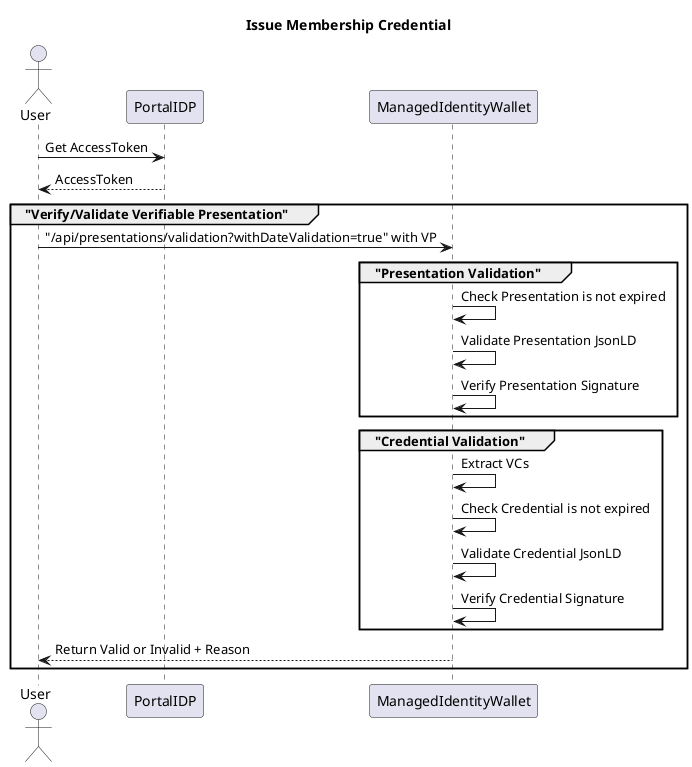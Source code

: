 @startuml Validate VP
title Issue Membership Credential

actor User as User

participant PortalIDP as keycloak
participant ManagedIdentityWallet as MIW

box "Get Accesstoken"
  User -> keycloak: Get AccessToken
  keycloak --> User: AccessToken
end box

group "Verify/Validate Verifiable Presentation"
    User -> MIW: "/api/presentations/validation?withDateValidation=true" with VP
    group "Presentation Validation" 
        MIW -> MIW: Check Presentation is not expired
        MIW -> MIW: Validate Presentation JsonLD
        MIW -> MIW: Verify Presentation Signature
    end group
    group "Credential Validation"
        MIW -> MIW: Extract VCs
        MIW -> MIW: Check Credential is not expired
        MIW -> MIW: Validate Credential JsonLD
        MIW -> MIW: Verify Credential Signature
    end group
    MIW --> User: Return Valid or Invalid + Reason
end group

@enduml